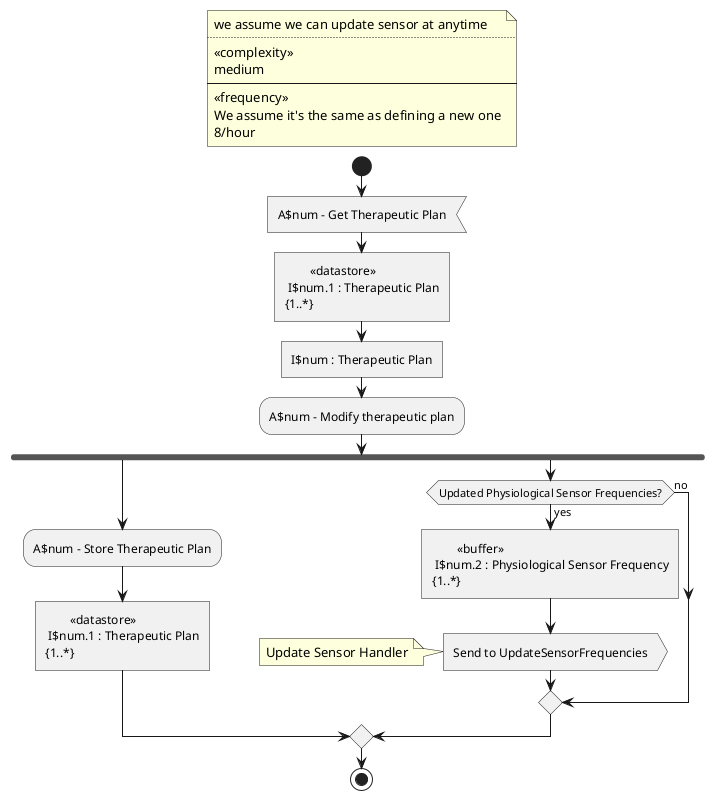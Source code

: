 @startuml define_therapeutic_plan
' <style>
'   .input, .object, .output {
'     BackgroundColor DodgerBlue
'   }
'   .datastore {
'     BackgroundColor IndianRed
'   }
'   .buffer {
'     BackgroundColor magenta
'   }
'   .data {
'     BackgroundColor PaleGreen
'   }
' </style>

!$num = 1

floating note
we assume we can update sensor at anytime
....
<<complexity>>
medium
----
<<frequency>>
We assume it's the same as defining a new one
8/hour
end note

start
:A$num - Get Therapeutic Plan; <<input>>
:\t<<datastore>>\n I$num.1 : Therapeutic Plan\n{1..*}; <<datastore>> <<task>>
:I$num : Therapeutic Plan; <<data>> <<task>>
!$num = $num + 1
:A$num - Modify therapeutic plan;
!$num = $num + 1

fork
  :A$num - Store Therapeutic Plan;
  :\t<<datastore>>\n I$num.1 : Therapeutic Plan\n{1..*}; <<datastore>> <<task>>
fork again
  if (Updated Physiological Sensor Frequencies?) is (yes) then
    :\t<<buffer>>\n I$num.2 : Physiological Sensor Frequency\n{1..*}; <<task>> <<buffer>>

    :Send to UpdateSensorFrequencies; <<output>>
    note left
    Update Sensor Handler
    end note
  else (no)
  endif
end merge

stop

@enduml
